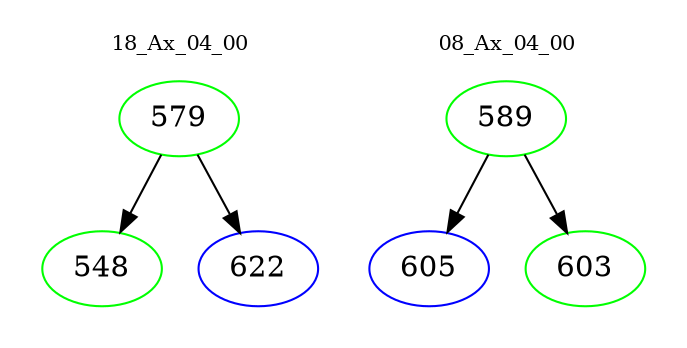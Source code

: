 digraph{
subgraph cluster_0 {
color = white
label = "18_Ax_04_00";
fontsize=10;
T0_579 [label="579", color="green"]
T0_579 -> T0_548 [color="black"]
T0_548 [label="548", color="green"]
T0_579 -> T0_622 [color="black"]
T0_622 [label="622", color="blue"]
}
subgraph cluster_1 {
color = white
label = "08_Ax_04_00";
fontsize=10;
T1_589 [label="589", color="green"]
T1_589 -> T1_605 [color="black"]
T1_605 [label="605", color="blue"]
T1_589 -> T1_603 [color="black"]
T1_603 [label="603", color="green"]
}
}
